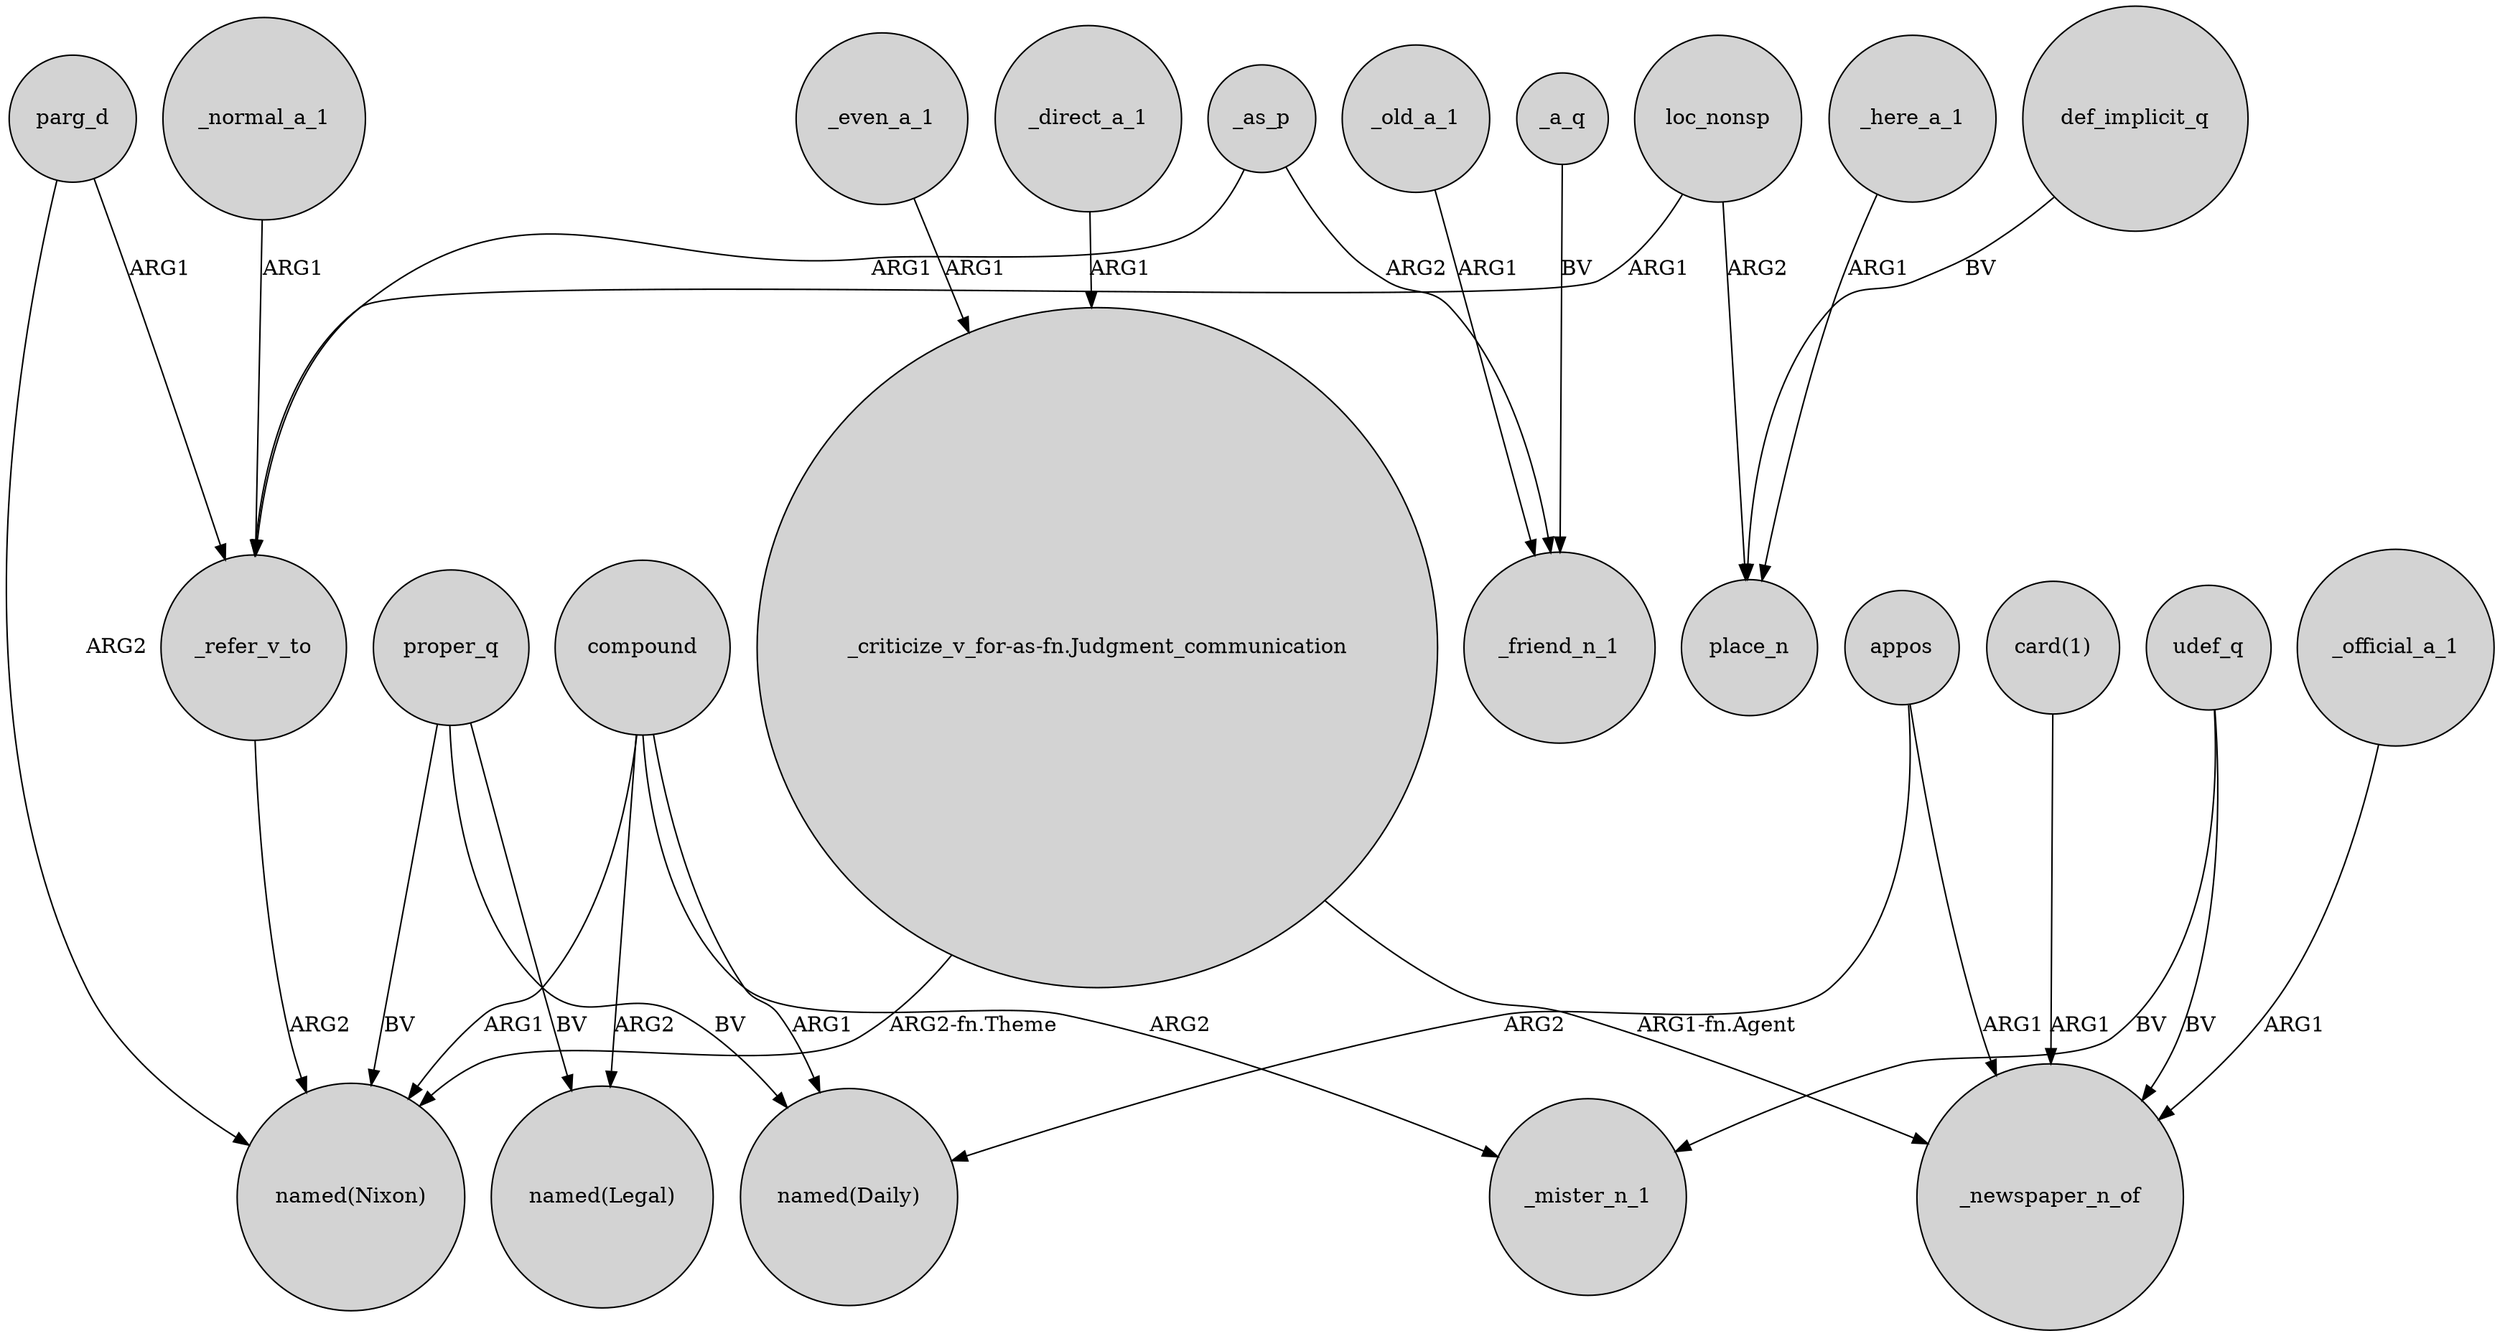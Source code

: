 digraph {
	node [shape=circle style=filled]
	proper_q -> "named(Nixon)" [label=BV]
	parg_d -> _refer_v_to [label=ARG1]
	_here_a_1 -> place_n [label=ARG1]
	_old_a_1 -> _friend_n_1 [label=ARG1]
	udef_q -> _newspaper_n_of [label=BV]
	_normal_a_1 -> _refer_v_to [label=ARG1]
	parg_d -> "named(Nixon)" [label=ARG2]
	compound -> _mister_n_1 [label=ARG2]
	udef_q -> _mister_n_1 [label=BV]
	_as_p -> _refer_v_to [label=ARG1]
	def_implicit_q -> place_n [label=BV]
	"card(1)" -> _newspaper_n_of [label=ARG1]
	_a_q -> _friend_n_1 [label=BV]
	"_criticize_v_for-as-fn.Judgment_communication" -> _newspaper_n_of [label="ARG1-fn.Agent"]
	loc_nonsp -> _refer_v_to [label=ARG1]
	compound -> "named(Legal)" [label=ARG2]
	_even_a_1 -> "_criticize_v_for-as-fn.Judgment_communication" [label=ARG1]
	proper_q -> "named(Daily)" [label=BV]
	appos -> "named(Daily)" [label=ARG2]
	_as_p -> _friend_n_1 [label=ARG2]
	proper_q -> "named(Legal)" [label=BV]
	compound -> "named(Nixon)" [label=ARG1]
	_refer_v_to -> "named(Nixon)" [label=ARG2]
	"_criticize_v_for-as-fn.Judgment_communication" -> "named(Nixon)" [label="ARG2-fn.Theme"]
	compound -> "named(Daily)" [label=ARG1]
	loc_nonsp -> place_n [label=ARG2]
	_direct_a_1 -> "_criticize_v_for-as-fn.Judgment_communication" [label=ARG1]
	appos -> _newspaper_n_of [label=ARG1]
	_official_a_1 -> _newspaper_n_of [label=ARG1]
}
